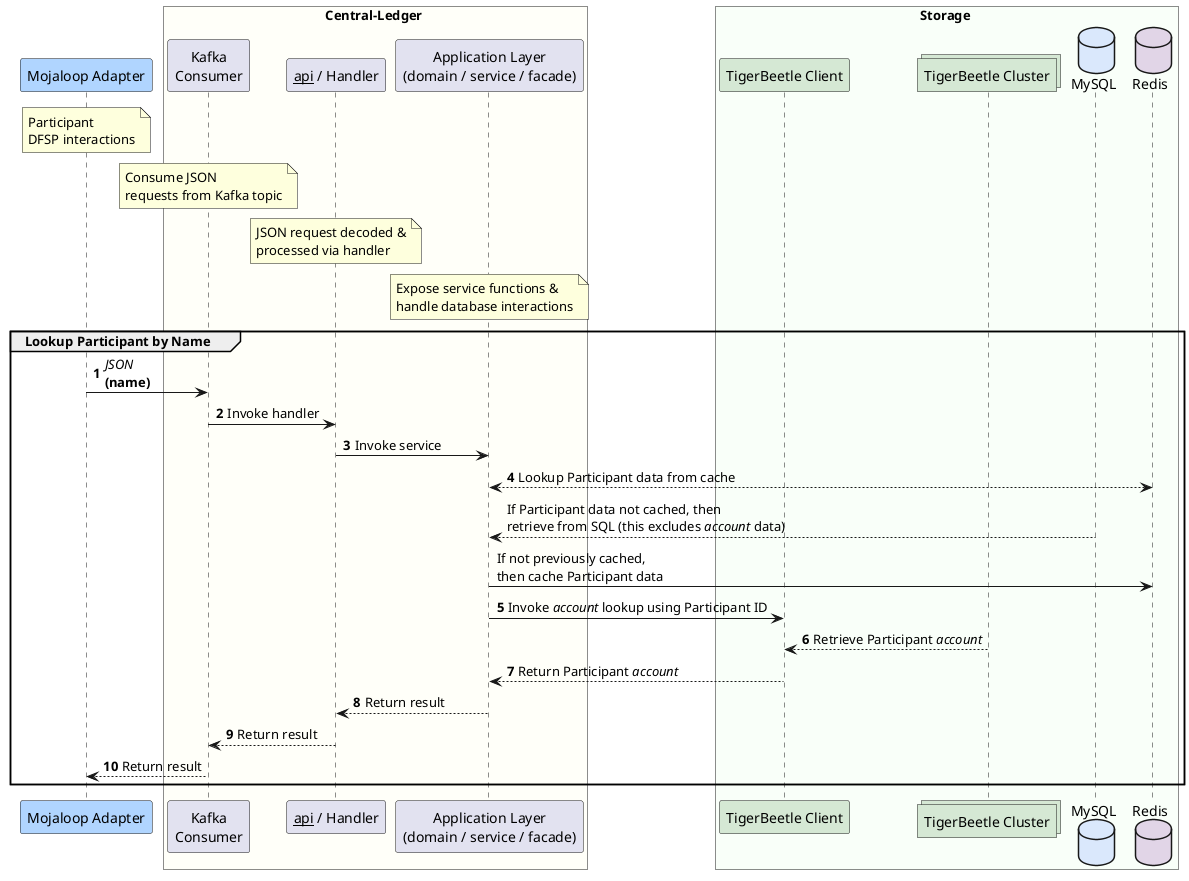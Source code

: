 @startuml

participant "Mojaloop Adapter" as dfsp #B0D5FF
note over dfsp
    Participant
    DFSP interactions
end note

box Central-Ledger #FFFFF9
    participant "Kafka\nConsumer" as cl_consume_kafka
        participant "__api__ / Handler" as cl_handler
        participant "Application Layer\n(domain / service / facade)" as cl_domain

        note over cl_consume_kafka
            Consume JSON
            requests from Kafka topic
        end note
    
        note over cl_handler
            JSON request decoded &
            processed via handler
        end note
    
        note over cl_domain
            Expose service functions &
            handle database interactions
        end note
end box

box Storage #F9FFF9
	Participant "TigerBeetle Client" as tb_client #D5E8D4
    collections "TigerBeetle Cluster" as tb_nodes #D5E8D4
	database "MySQL" as cl_db #DAE8FC
	database "Redis" as redis_cache #E1D5E7
end box

autonumber
group Lookup Participant by Name
    dfsp -> cl_consume_kafka : //JSON// \n**(name)**
    cl_consume_kafka -> cl_handler : Invoke handler
    cl_handler -> cl_domain : Invoke service
    cl_domain <--> redis_cache : Lookup Participant data from cache
    autonumber stop
    cl_domain <-- cl_db : If Participant data not cached, then \nretrieve from SQL (this excludes //account// data)
    cl_domain -> redis_cache : If not previously cached, \nthen cache Participant data
    autonumber resume
    cl_domain -> tb_client : Invoke //account// lookup using Participant ID
    tb_client <-- tb_nodes : Retrieve Participant //account//
    tb_client --> cl_domain : Return Participant //account//
    cl_domain --> cl_handler : Return result
    cl_handler --> cl_consume_kafka : Return result
    cl_consume_kafka --> dfsp : Return result
end

@enduml
